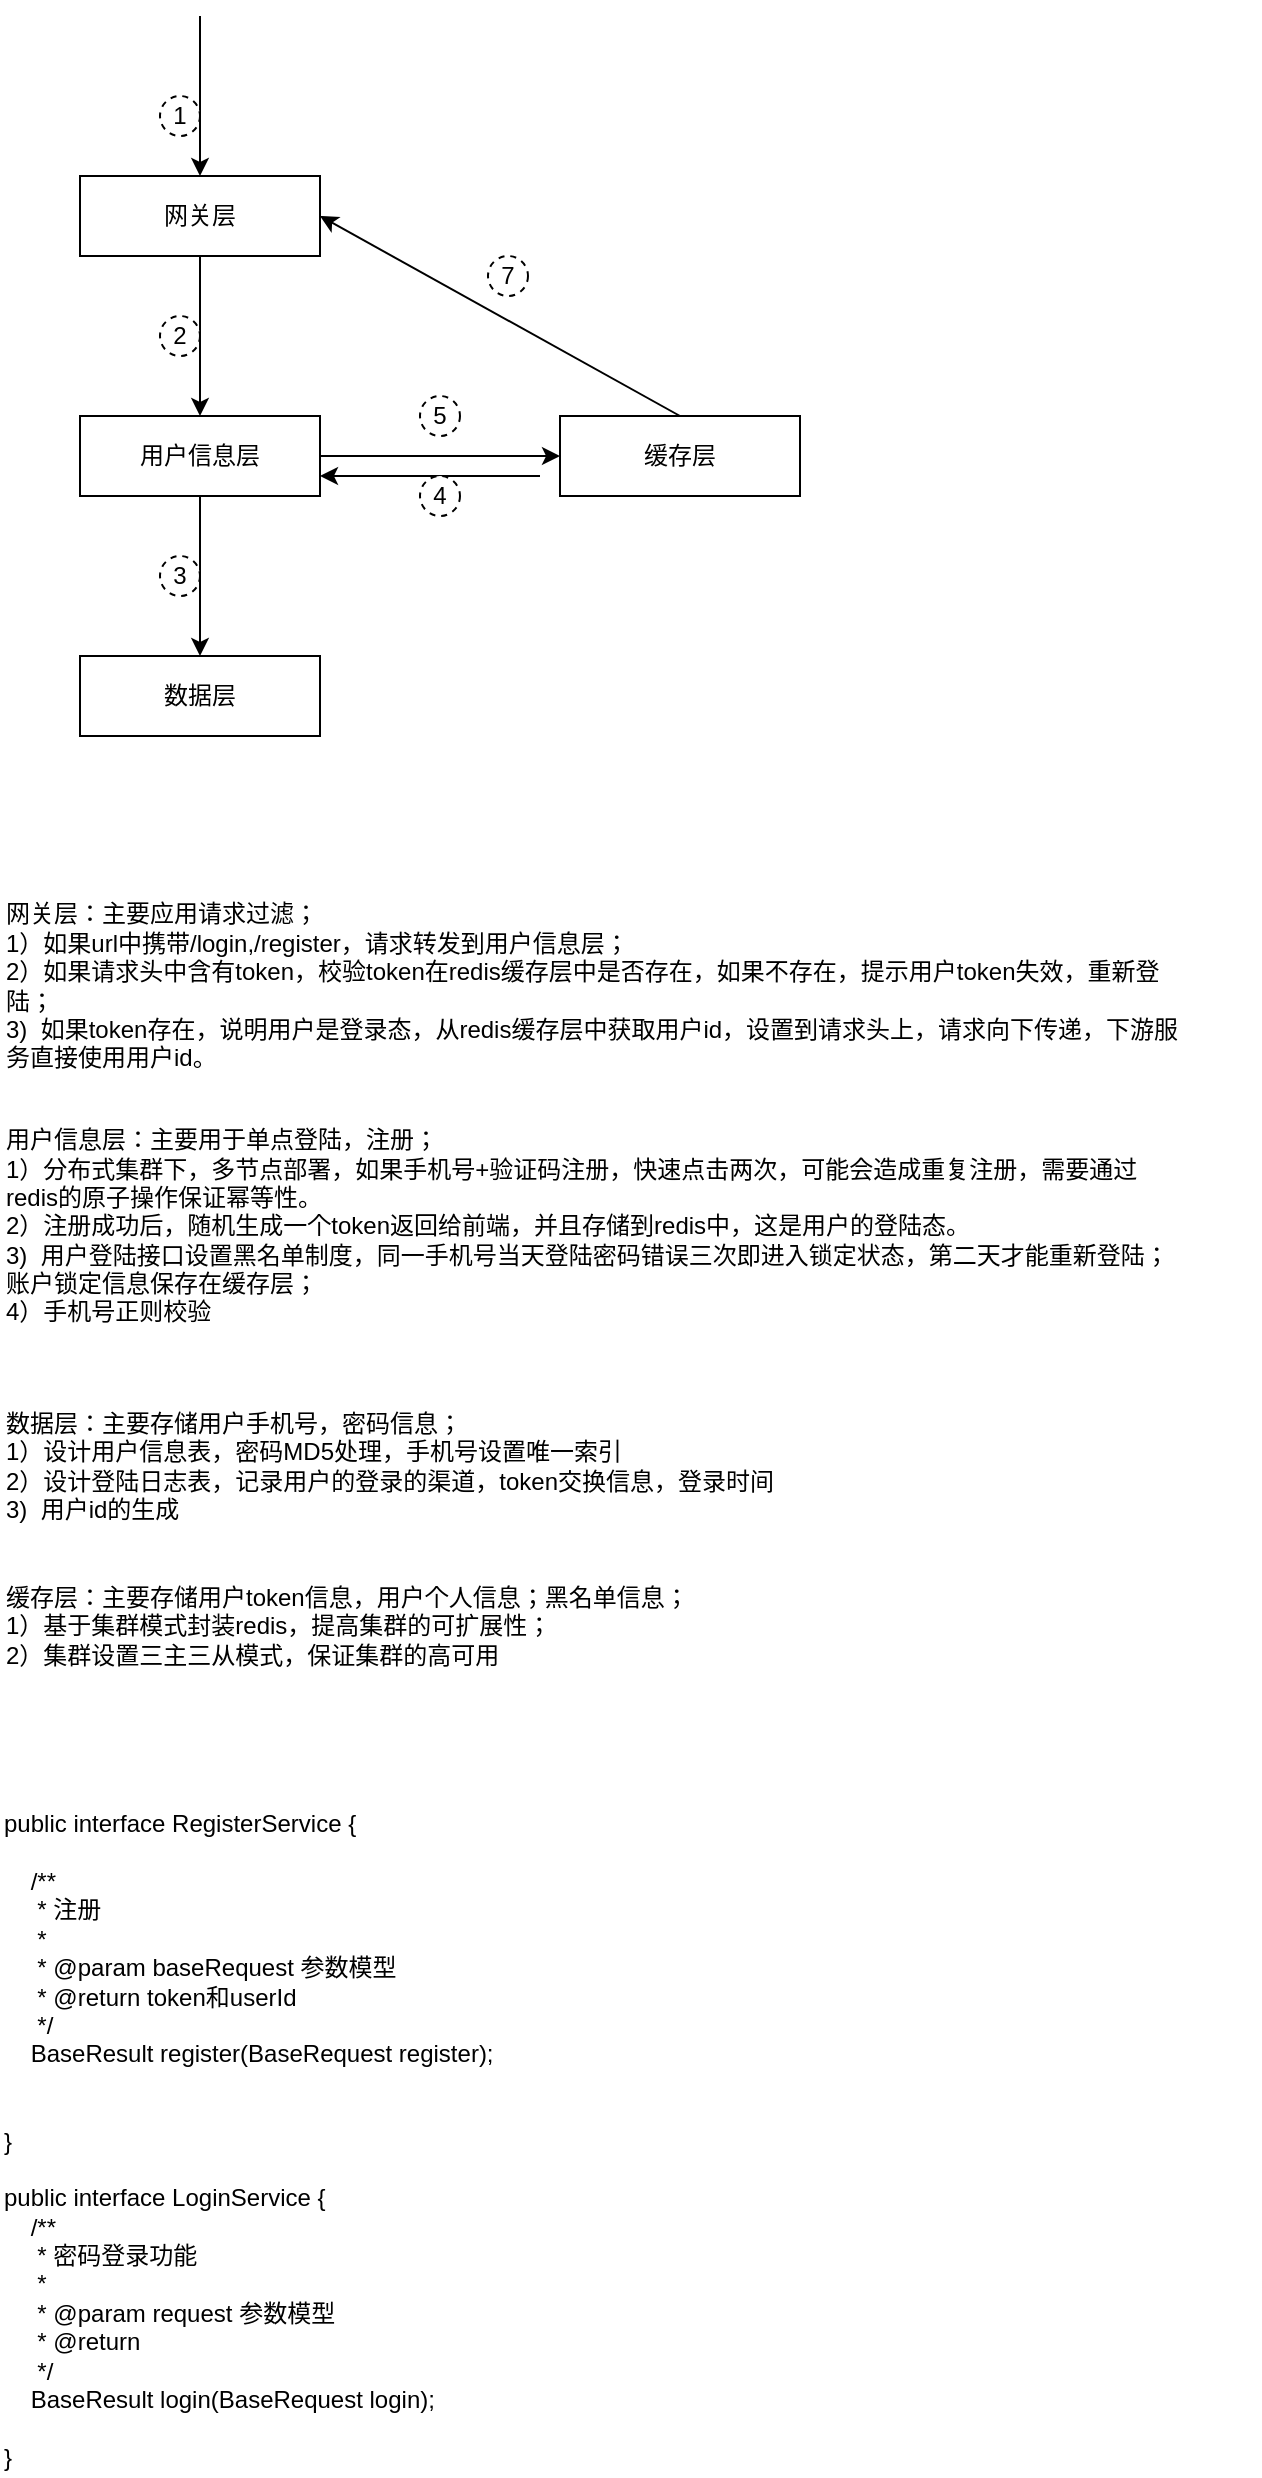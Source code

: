 <mxfile version="20.0.3" type="github">
  <diagram id="tUvZLjYrz-ouNL7Q870u" name="Page-1">
    <mxGraphModel dx="1038" dy="547" grid="1" gridSize="10" guides="1" tooltips="1" connect="1" arrows="1" fold="1" page="1" pageScale="1" pageWidth="827" pageHeight="1169" math="0" shadow="0">
      <root>
        <mxCell id="0" />
        <mxCell id="1" parent="0" />
        <mxCell id="Ra4Ac-fjCzIDJGFWmM0a-1" value="网关层" style="rounded=0;whiteSpace=wrap;html=1;" vertex="1" parent="1">
          <mxGeometry x="200" y="160" width="120" height="40" as="geometry" />
        </mxCell>
        <mxCell id="Ra4Ac-fjCzIDJGFWmM0a-2" value="用户信息层" style="rounded=0;whiteSpace=wrap;html=1;" vertex="1" parent="1">
          <mxGeometry x="200" y="280" width="120" height="40" as="geometry" />
        </mxCell>
        <mxCell id="Ra4Ac-fjCzIDJGFWmM0a-3" value="数据层" style="rounded=0;whiteSpace=wrap;html=1;" vertex="1" parent="1">
          <mxGeometry x="200" y="400" width="120" height="40" as="geometry" />
        </mxCell>
        <mxCell id="Ra4Ac-fjCzIDJGFWmM0a-4" value="缓存层" style="rounded=0;whiteSpace=wrap;html=1;" vertex="1" parent="1">
          <mxGeometry x="440" y="280" width="120" height="40" as="geometry" />
        </mxCell>
        <mxCell id="Ra4Ac-fjCzIDJGFWmM0a-5" value="" style="endArrow=classic;html=1;rounded=0;entryX=0.5;entryY=0;entryDx=0;entryDy=0;" edge="1" parent="1" target="Ra4Ac-fjCzIDJGFWmM0a-1">
          <mxGeometry width="50" height="50" relative="1" as="geometry">
            <mxPoint x="260" y="80" as="sourcePoint" />
            <mxPoint x="450" y="110" as="targetPoint" />
          </mxGeometry>
        </mxCell>
        <mxCell id="Ra4Ac-fjCzIDJGFWmM0a-6" value="" style="endArrow=classic;html=1;rounded=0;exitX=0.5;exitY=1;exitDx=0;exitDy=0;entryX=0.5;entryY=0;entryDx=0;entryDy=0;" edge="1" parent="1" source="Ra4Ac-fjCzIDJGFWmM0a-1" target="Ra4Ac-fjCzIDJGFWmM0a-2">
          <mxGeometry width="50" height="50" relative="1" as="geometry">
            <mxPoint x="440" y="230" as="sourcePoint" />
            <mxPoint x="490" y="180" as="targetPoint" />
          </mxGeometry>
        </mxCell>
        <mxCell id="Ra4Ac-fjCzIDJGFWmM0a-7" value="" style="endArrow=classic;html=1;rounded=0;exitX=0.5;exitY=1;exitDx=0;exitDy=0;entryX=0.5;entryY=0;entryDx=0;entryDy=0;" edge="1" parent="1" source="Ra4Ac-fjCzIDJGFWmM0a-2" target="Ra4Ac-fjCzIDJGFWmM0a-3">
          <mxGeometry width="50" height="50" relative="1" as="geometry">
            <mxPoint x="250" y="400" as="sourcePoint" />
            <mxPoint x="330" y="380" as="targetPoint" />
          </mxGeometry>
        </mxCell>
        <mxCell id="Ra4Ac-fjCzIDJGFWmM0a-9" value="" style="endArrow=classic;html=1;rounded=0;exitX=0.5;exitY=0;exitDx=0;exitDy=0;entryX=1;entryY=0.5;entryDx=0;entryDy=0;" edge="1" parent="1" source="Ra4Ac-fjCzIDJGFWmM0a-4" target="Ra4Ac-fjCzIDJGFWmM0a-1">
          <mxGeometry width="50" height="50" relative="1" as="geometry">
            <mxPoint x="520" y="220" as="sourcePoint" />
            <mxPoint x="570" y="170" as="targetPoint" />
          </mxGeometry>
        </mxCell>
        <mxCell id="Ra4Ac-fjCzIDJGFWmM0a-13" value="" style="endArrow=classic;html=1;rounded=0;entryX=0;entryY=0.5;entryDx=0;entryDy=0;exitX=1;exitY=0.5;exitDx=0;exitDy=0;" edge="1" parent="1" source="Ra4Ac-fjCzIDJGFWmM0a-2" target="Ra4Ac-fjCzIDJGFWmM0a-4">
          <mxGeometry width="50" height="50" relative="1" as="geometry">
            <mxPoint x="370" y="340" as="sourcePoint" />
            <mxPoint x="420" y="290" as="targetPoint" />
          </mxGeometry>
        </mxCell>
        <mxCell id="Ra4Ac-fjCzIDJGFWmM0a-14" value="" style="endArrow=classic;html=1;rounded=0;entryX=1;entryY=0.75;entryDx=0;entryDy=0;" edge="1" parent="1" target="Ra4Ac-fjCzIDJGFWmM0a-2">
          <mxGeometry width="50" height="50" relative="1" as="geometry">
            <mxPoint x="430" y="310" as="sourcePoint" />
            <mxPoint x="420" y="340" as="targetPoint" />
          </mxGeometry>
        </mxCell>
        <mxCell id="Ra4Ac-fjCzIDJGFWmM0a-15" value="1" style="ellipse;whiteSpace=wrap;html=1;aspect=fixed;dashed=1;" vertex="1" parent="1">
          <mxGeometry x="240" y="120" width="20" height="20" as="geometry" />
        </mxCell>
        <mxCell id="Ra4Ac-fjCzIDJGFWmM0a-17" value="2" style="ellipse;whiteSpace=wrap;html=1;aspect=fixed;dashed=1;" vertex="1" parent="1">
          <mxGeometry x="240" y="230" width="20" height="20" as="geometry" />
        </mxCell>
        <mxCell id="Ra4Ac-fjCzIDJGFWmM0a-18" value="3" style="ellipse;whiteSpace=wrap;html=1;aspect=fixed;dashed=1;" vertex="1" parent="1">
          <mxGeometry x="240" y="350" width="20" height="20" as="geometry" />
        </mxCell>
        <mxCell id="Ra4Ac-fjCzIDJGFWmM0a-19" value="4" style="ellipse;whiteSpace=wrap;html=1;aspect=fixed;dashed=1;" vertex="1" parent="1">
          <mxGeometry x="370" y="310" width="20" height="20" as="geometry" />
        </mxCell>
        <mxCell id="Ra4Ac-fjCzIDJGFWmM0a-20" value="5" style="ellipse;whiteSpace=wrap;html=1;aspect=fixed;dashed=1;" vertex="1" parent="1">
          <mxGeometry x="370" y="270" width="20" height="20" as="geometry" />
        </mxCell>
        <mxCell id="Ra4Ac-fjCzIDJGFWmM0a-21" value="7" style="ellipse;whiteSpace=wrap;html=1;aspect=fixed;dashed=1;" vertex="1" parent="1">
          <mxGeometry x="404" y="200" width="20" height="20" as="geometry" />
        </mxCell>
        <mxCell id="Ra4Ac-fjCzIDJGFWmM0a-22" value="网关层：主要应用请求过滤；&lt;br&gt;1）如果url中携带/login,/register，请求转发到用户信息层；&lt;br&gt;2）如果请求头中含有token，校验token在redis缓存层中是否存在，如果不存在，提示用户token失效，重新登陆；&lt;br&gt;3)&amp;nbsp; 如果token存在，说明用户是登录态，从redis缓存层中获取用户id，设置到请求头上，请求向下传递，下游服务直接使用用户id。" style="text;html=1;strokeColor=none;fillColor=none;align=left;verticalAlign=middle;whiteSpace=wrap;rounded=0;dashed=1;" vertex="1" parent="1">
          <mxGeometry x="161" y="530" width="599" height="70" as="geometry" />
        </mxCell>
        <mxCell id="Ra4Ac-fjCzIDJGFWmM0a-23" value="用户信息层：主要用于单点登陆，注册；&lt;br&gt;1）分布式集群下，多节点部署，如果手机号+验证码注册，快速点击两次，可能会造成重复注册，需要通过redis的原子操作保证幂等性。&lt;br&gt;2）注册成功后，随机生成一个token返回给前端，并且存储到redis中，这是用户的登陆态。&lt;br&gt;3)&amp;nbsp; 用户登陆接口设置黑名单制度，同一手机号当天登陆密码错误三次即进入锁定状态，第二天才能重新登陆；账户锁定信息保存在缓存层；&lt;br&gt;4）手机号正则校验" style="text;html=1;strokeColor=none;fillColor=none;align=left;verticalAlign=middle;whiteSpace=wrap;rounded=0;dashed=1;" vertex="1" parent="1">
          <mxGeometry x="161" y="650" width="589" height="70" as="geometry" />
        </mxCell>
        <mxCell id="Ra4Ac-fjCzIDJGFWmM0a-24" value="数据层：主要存储用户手机号，密码信息；&lt;br&gt;1）设计用户信息表，密码MD5处理，手机号设置唯一索引&lt;br&gt;2）设计登陆日志表，记录用户的登录的渠道，token交换信息，登录时间&lt;br&gt;3)&amp;nbsp; 用户id的生成" style="text;html=1;strokeColor=none;fillColor=none;align=left;verticalAlign=middle;whiteSpace=wrap;rounded=0;dashed=1;" vertex="1" parent="1">
          <mxGeometry x="161" y="770" width="629" height="70" as="geometry" />
        </mxCell>
        <mxCell id="Ra4Ac-fjCzIDJGFWmM0a-25" value="缓存层：主要存储用户token信息，用户个人信息；黑名单信息；&lt;br&gt;1）基于集群模式封装redis，提高集群的可扩展性；&lt;br&gt;2）集群设置三主三从模式，保证集群的高可用" style="text;html=1;strokeColor=none;fillColor=none;align=left;verticalAlign=middle;whiteSpace=wrap;rounded=0;dashed=1;" vertex="1" parent="1">
          <mxGeometry x="161" y="850" width="629" height="70" as="geometry" />
        </mxCell>
        <mxCell id="Ra4Ac-fjCzIDJGFWmM0a-26" value="&lt;div&gt;&lt;br&gt;&lt;/div&gt;&lt;div&gt;public interface RegisterService {&lt;/div&gt;&lt;div&gt;&lt;br&gt;&lt;/div&gt;&lt;div&gt;&amp;nbsp; &amp;nbsp; /**&lt;/div&gt;&lt;div&gt;&amp;nbsp; &amp;nbsp; &amp;nbsp;* 注册&lt;/div&gt;&lt;div&gt;&amp;nbsp; &amp;nbsp; &amp;nbsp;*&lt;/div&gt;&lt;div&gt;&amp;nbsp; &amp;nbsp; &amp;nbsp;* @param baseRequest 参数模型&lt;/div&gt;&lt;div&gt;&amp;nbsp; &amp;nbsp; &amp;nbsp;* @return token和userId&lt;/div&gt;&lt;div&gt;&amp;nbsp; &amp;nbsp; &amp;nbsp;*/&lt;/div&gt;&lt;div&gt;&amp;nbsp; &amp;nbsp; BaseResult register(BaseRequest register);&lt;/div&gt;&lt;div&gt;&lt;br&gt;&lt;/div&gt;&lt;div&gt;&lt;br&gt;&lt;/div&gt;&lt;div&gt;}&lt;/div&gt;&lt;div&gt;&lt;br&gt;&lt;/div&gt;&lt;div&gt;public interface LoginService {&lt;/div&gt;&lt;div&gt;&amp;nbsp; &amp;nbsp; /**&lt;/div&gt;&lt;div&gt;&amp;nbsp; &amp;nbsp; &amp;nbsp;* 密码登录功能&lt;/div&gt;&lt;div&gt;&amp;nbsp; &amp;nbsp; &amp;nbsp;*&lt;/div&gt;&lt;div&gt;&amp;nbsp; &amp;nbsp; &amp;nbsp;* @param request 参数模型&lt;/div&gt;&lt;div&gt;&amp;nbsp; &amp;nbsp; &amp;nbsp;* @return&lt;/div&gt;&lt;div&gt;&amp;nbsp; &amp;nbsp; &amp;nbsp;*/&lt;/div&gt;&lt;div&gt;&amp;nbsp; &amp;nbsp; BaseResult login(BaseRequest login);&lt;/div&gt;&lt;div&gt;&amp;nbsp; &amp;nbsp;&lt;/div&gt;&lt;div&gt;}&lt;/div&gt;" style="text;html=1;strokeColor=none;fillColor=none;align=left;verticalAlign=middle;whiteSpace=wrap;rounded=0;dashed=1;" vertex="1" parent="1">
          <mxGeometry x="160" y="960" width="570" height="350" as="geometry" />
        </mxCell>
      </root>
    </mxGraphModel>
  </diagram>
</mxfile>
